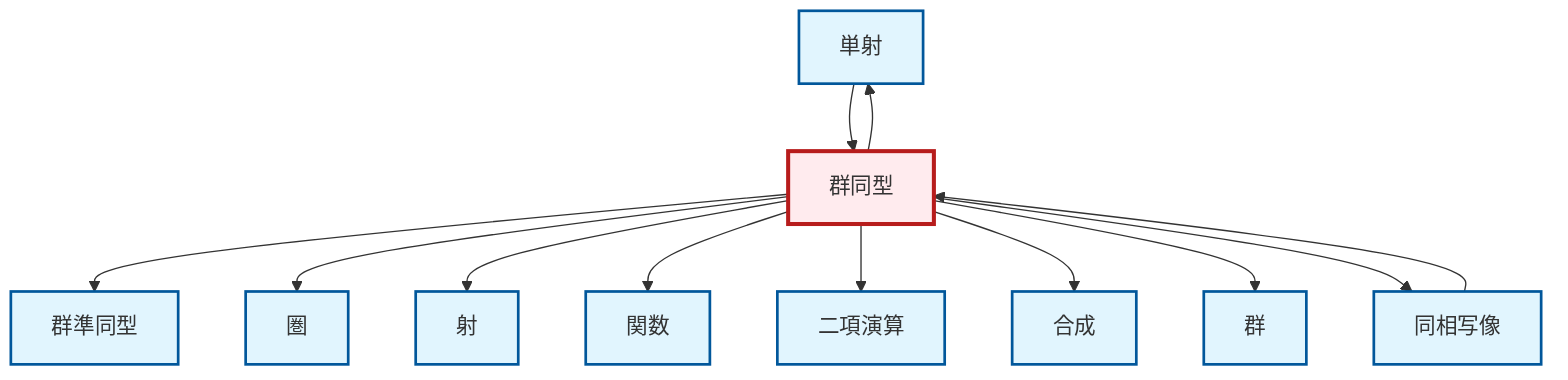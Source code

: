 graph TD
    classDef definition fill:#e1f5fe,stroke:#01579b,stroke-width:2px
    classDef theorem fill:#f3e5f5,stroke:#4a148c,stroke-width:2px
    classDef axiom fill:#fff3e0,stroke:#e65100,stroke-width:2px
    classDef example fill:#e8f5e9,stroke:#1b5e20,stroke-width:2px
    classDef current fill:#ffebee,stroke:#b71c1c,stroke-width:3px
    def-monomorphism["単射"]:::definition
    def-function["関数"]:::definition
    def-homomorphism["群準同型"]:::definition
    def-isomorphism["群同型"]:::definition
    def-homeomorphism["同相写像"]:::definition
    def-group["群"]:::definition
    def-composition["合成"]:::definition
    def-binary-operation["二項演算"]:::definition
    def-category["圏"]:::definition
    def-morphism["射"]:::definition
    def-isomorphism --> def-homomorphism
    def-homeomorphism --> def-isomorphism
    def-isomorphism --> def-category
    def-isomorphism --> def-morphism
    def-isomorphism --> def-function
    def-isomorphism --> def-binary-operation
    def-monomorphism --> def-isomorphism
    def-isomorphism --> def-composition
    def-isomorphism --> def-monomorphism
    def-isomorphism --> def-group
    def-isomorphism --> def-homeomorphism
    class def-isomorphism current